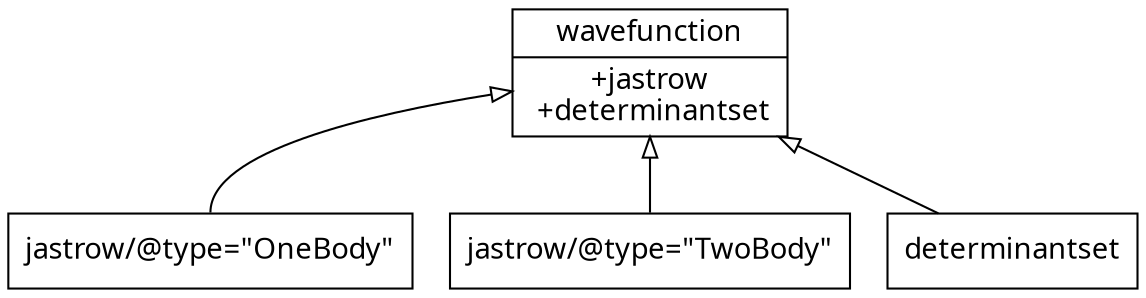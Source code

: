 digraph hierarch {
//label="Trial Wavefunction";
labelloc="top";
labelfloat=true

node[shape=record,fontname=Ariel]
edge[dir=back,arrowtail=odiamond]

wfs[label="{wavefunction|+jastrow\n +determinantset}"]

j1[label="jastrow/@type=\"OneBody\""]
j2[label="jastrow/@type=\"TwoBody\""]
as[label="determinantset"]

//obase[label="OrbitalBase"]
wfs->j1[arrowtail=empty,headport=n]
wfs->j2[arrowtail=empty]
wfs->as[arrowtail=empty]
//wfs->obase[headlabel="1..*"]
}

